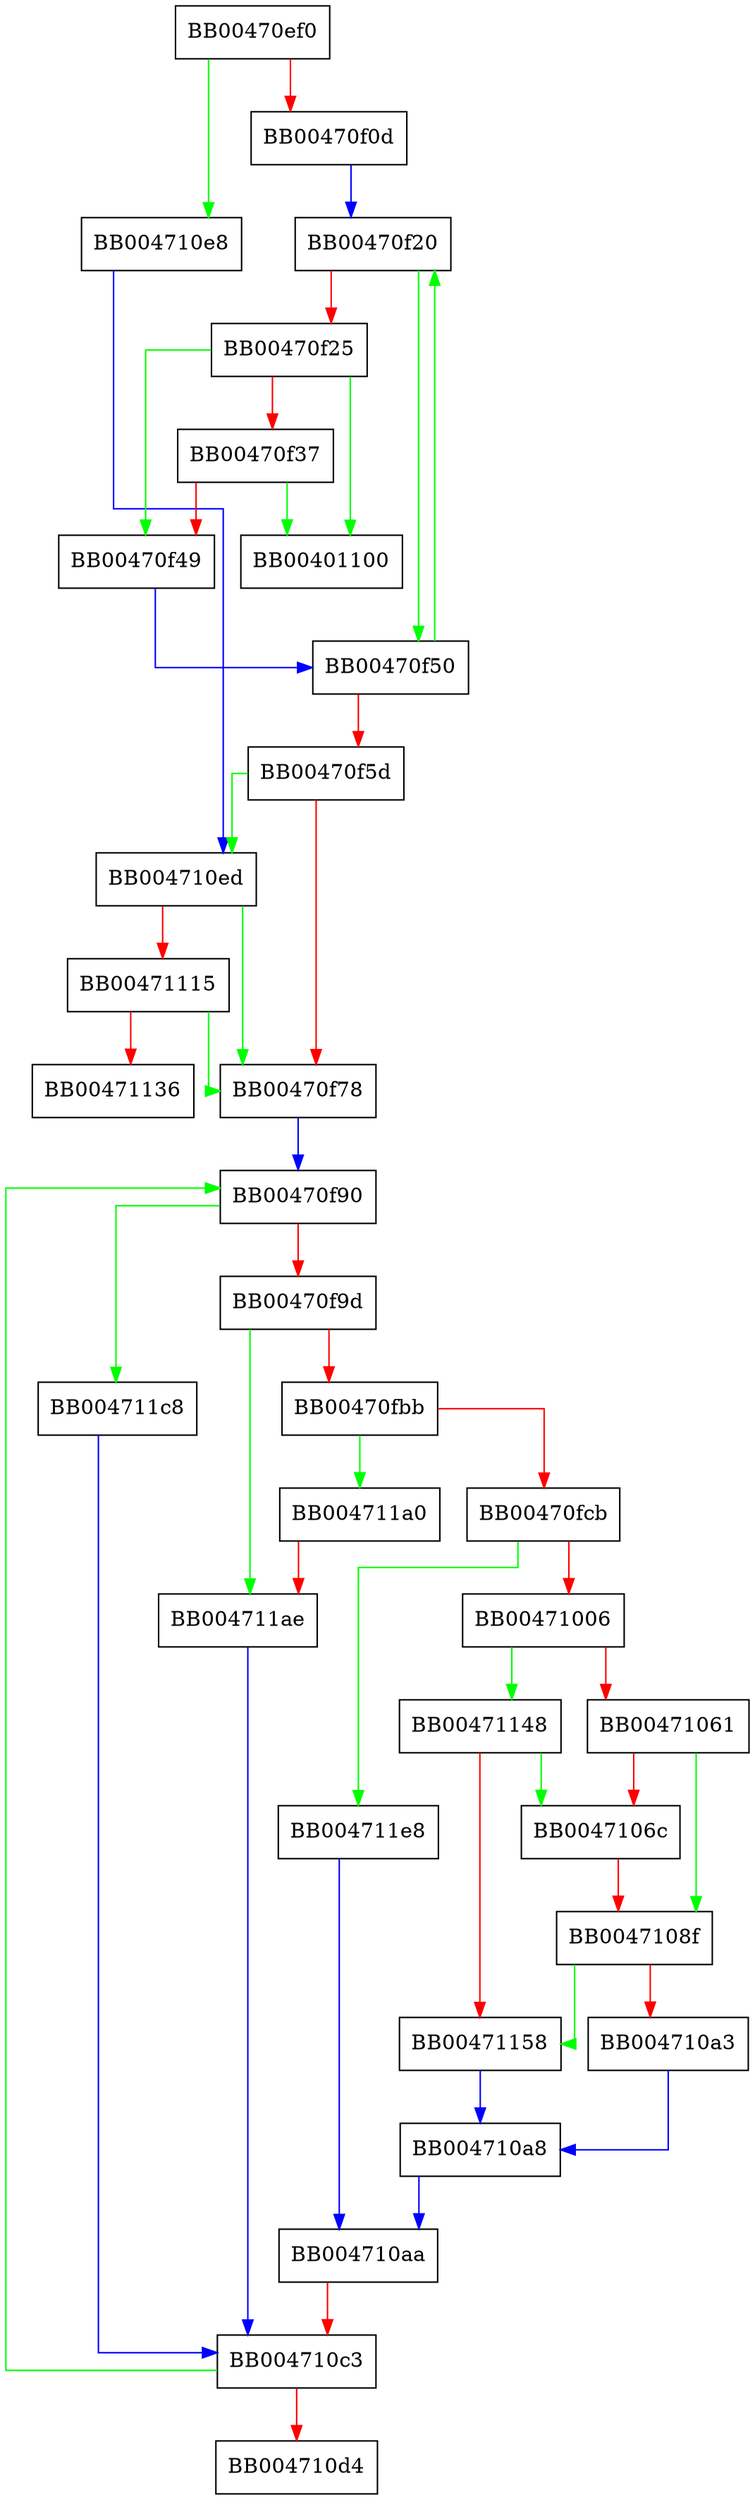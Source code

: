 digraph opt_help {
  node [shape="box"];
  graph [splines=ortho];
  BB00470ef0 -> BB004710e8 [color="green"];
  BB00470ef0 -> BB00470f0d [color="red"];
  BB00470f0d -> BB00470f20 [color="blue"];
  BB00470f20 -> BB00470f50 [color="green"];
  BB00470f20 -> BB00470f25 [color="red"];
  BB00470f25 -> BB00401100 [color="green"];
  BB00470f25 -> BB00470f49 [color="green"];
  BB00470f25 -> BB00470f37 [color="red"];
  BB00470f37 -> BB00401100 [color="green"];
  BB00470f37 -> BB00470f49 [color="red"];
  BB00470f49 -> BB00470f50 [color="blue"];
  BB00470f50 -> BB00470f20 [color="green"];
  BB00470f50 -> BB00470f5d [color="red"];
  BB00470f5d -> BB004710ed [color="green"];
  BB00470f5d -> BB00470f78 [color="red"];
  BB00470f78 -> BB00470f90 [color="blue"];
  BB00470f90 -> BB004711c8 [color="green"];
  BB00470f90 -> BB00470f9d [color="red"];
  BB00470f9d -> BB004711ae [color="green"];
  BB00470f9d -> BB00470fbb [color="red"];
  BB00470fbb -> BB004711a0 [color="green"];
  BB00470fbb -> BB00470fcb [color="red"];
  BB00470fcb -> BB004711e8 [color="green"];
  BB00470fcb -> BB00471006 [color="red"];
  BB00471006 -> BB00471148 [color="green"];
  BB00471006 -> BB00471061 [color="red"];
  BB00471061 -> BB0047108f [color="green"];
  BB00471061 -> BB0047106c [color="red"];
  BB0047106c -> BB0047108f [color="red"];
  BB0047108f -> BB00471158 [color="green"];
  BB0047108f -> BB004710a3 [color="red"];
  BB004710a3 -> BB004710a8 [color="blue"];
  BB004710a8 -> BB004710aa [color="blue"];
  BB004710aa -> BB004710c3 [color="red"];
  BB004710c3 -> BB00470f90 [color="green"];
  BB004710c3 -> BB004710d4 [color="red"];
  BB004710e8 -> BB004710ed [color="blue"];
  BB004710ed -> BB00470f78 [color="green"];
  BB004710ed -> BB00471115 [color="red"];
  BB00471115 -> BB00470f78 [color="green"];
  BB00471115 -> BB00471136 [color="red"];
  BB00471148 -> BB0047106c [color="green"];
  BB00471148 -> BB00471158 [color="red"];
  BB00471158 -> BB004710a8 [color="blue"];
  BB004711a0 -> BB004711ae [color="red"];
  BB004711ae -> BB004710c3 [color="blue"];
  BB004711c8 -> BB004710c3 [color="blue"];
  BB004711e8 -> BB004710aa [color="blue"];
}